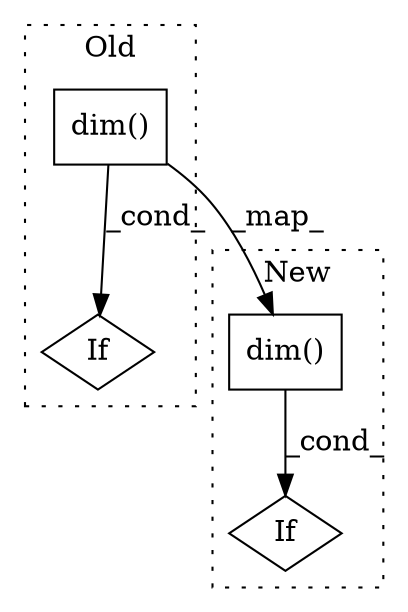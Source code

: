 digraph G {
subgraph cluster0 {
1 [label="dim()" a="75" s="3220" l="7" shape="box"];
3 [label="If" a="96" s="3236,3255" l="3,14" shape="diamond"];
label = "Old";
style="dotted";
}
subgraph cluster1 {
2 [label="dim()" a="75" s="3219" l="7" shape="box"];
4 [label="If" a="96" s="3216,3231" l="3,14" shape="diamond"];
label = "New";
style="dotted";
}
1 -> 2 [label="_map_"];
1 -> 3 [label="_cond_"];
2 -> 4 [label="_cond_"];
}